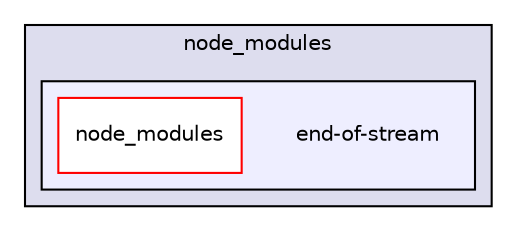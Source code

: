 digraph "gulp-src/node_modules/gulp/node_modules/orchestrator/node_modules/end-of-stream" {
  compound=true
  node [ fontsize="10", fontname="Helvetica"];
  edge [ labelfontsize="10", labelfontname="Helvetica"];
  subgraph clusterdir_6766e1ffa899eb043cd6a3dfc3c5d9d2 {
    graph [ bgcolor="#ddddee", pencolor="black", label="node_modules" fontname="Helvetica", fontsize="10", URL="dir_6766e1ffa899eb043cd6a3dfc3c5d9d2.html"]
  subgraph clusterdir_e2fbab8722571d299861b357ca157d90 {
    graph [ bgcolor="#eeeeff", pencolor="black", label="" URL="dir_e2fbab8722571d299861b357ca157d90.html"];
    dir_e2fbab8722571d299861b357ca157d90 [shape=plaintext label="end-of-stream"];
    dir_7e182ae932d021a7120b6d558acd0f19 [shape=box label="node_modules" color="red" fillcolor="white" style="filled" URL="dir_7e182ae932d021a7120b6d558acd0f19.html"];
  }
  }
}

